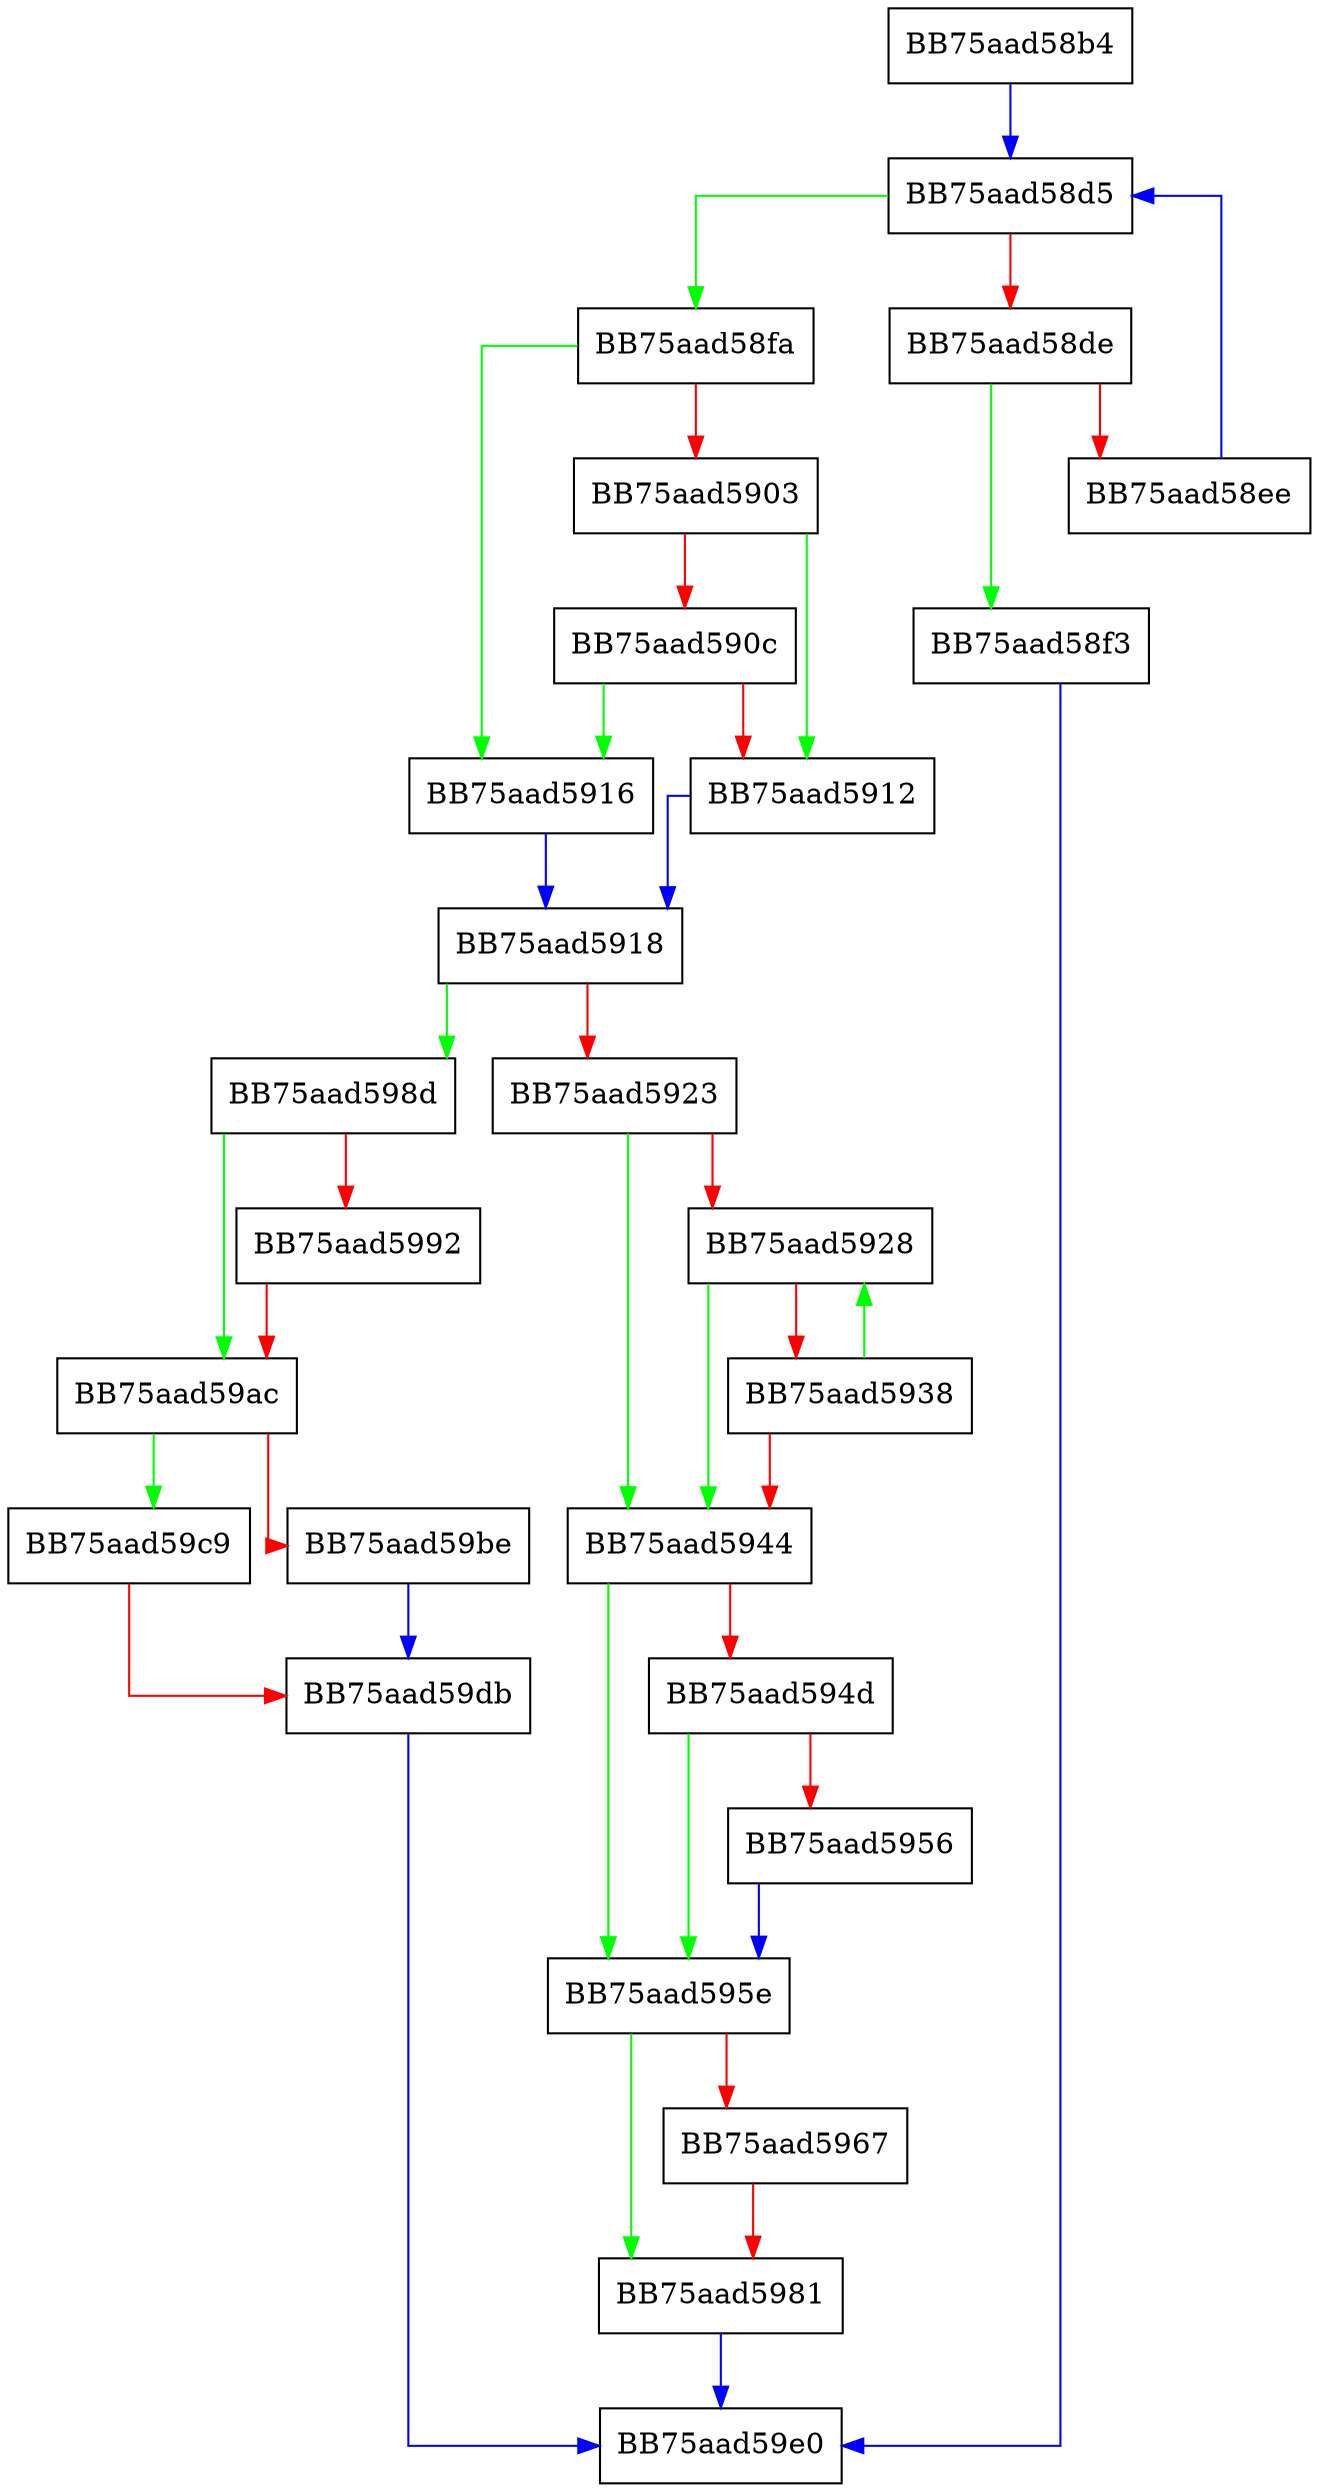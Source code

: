 digraph match_dot_repeat_slow {
  node [shape="box"];
  graph [splines=ortho];
  BB75aad58b4 -> BB75aad58d5 [color="blue"];
  BB75aad58d5 -> BB75aad58fa [color="green"];
  BB75aad58d5 -> BB75aad58de [color="red"];
  BB75aad58de -> BB75aad58f3 [color="green"];
  BB75aad58de -> BB75aad58ee [color="red"];
  BB75aad58ee -> BB75aad58d5 [color="blue"];
  BB75aad58f3 -> BB75aad59e0 [color="blue"];
  BB75aad58fa -> BB75aad5916 [color="green"];
  BB75aad58fa -> BB75aad5903 [color="red"];
  BB75aad5903 -> BB75aad5912 [color="green"];
  BB75aad5903 -> BB75aad590c [color="red"];
  BB75aad590c -> BB75aad5916 [color="green"];
  BB75aad590c -> BB75aad5912 [color="red"];
  BB75aad5912 -> BB75aad5918 [color="blue"];
  BB75aad5916 -> BB75aad5918 [color="blue"];
  BB75aad5918 -> BB75aad598d [color="green"];
  BB75aad5918 -> BB75aad5923 [color="red"];
  BB75aad5923 -> BB75aad5944 [color="green"];
  BB75aad5923 -> BB75aad5928 [color="red"];
  BB75aad5928 -> BB75aad5944 [color="green"];
  BB75aad5928 -> BB75aad5938 [color="red"];
  BB75aad5938 -> BB75aad5928 [color="green"];
  BB75aad5938 -> BB75aad5944 [color="red"];
  BB75aad5944 -> BB75aad595e [color="green"];
  BB75aad5944 -> BB75aad594d [color="red"];
  BB75aad594d -> BB75aad595e [color="green"];
  BB75aad594d -> BB75aad5956 [color="red"];
  BB75aad5956 -> BB75aad595e [color="blue"];
  BB75aad595e -> BB75aad5981 [color="green"];
  BB75aad595e -> BB75aad5967 [color="red"];
  BB75aad5967 -> BB75aad5981 [color="red"];
  BB75aad5981 -> BB75aad59e0 [color="blue"];
  BB75aad598d -> BB75aad59ac [color="green"];
  BB75aad598d -> BB75aad5992 [color="red"];
  BB75aad5992 -> BB75aad59ac [color="red"];
  BB75aad59ac -> BB75aad59c9 [color="green"];
  BB75aad59ac -> BB75aad59be [color="red"];
  BB75aad59be -> BB75aad59db [color="blue"];
  BB75aad59c9 -> BB75aad59db [color="red"];
  BB75aad59db -> BB75aad59e0 [color="blue"];
}